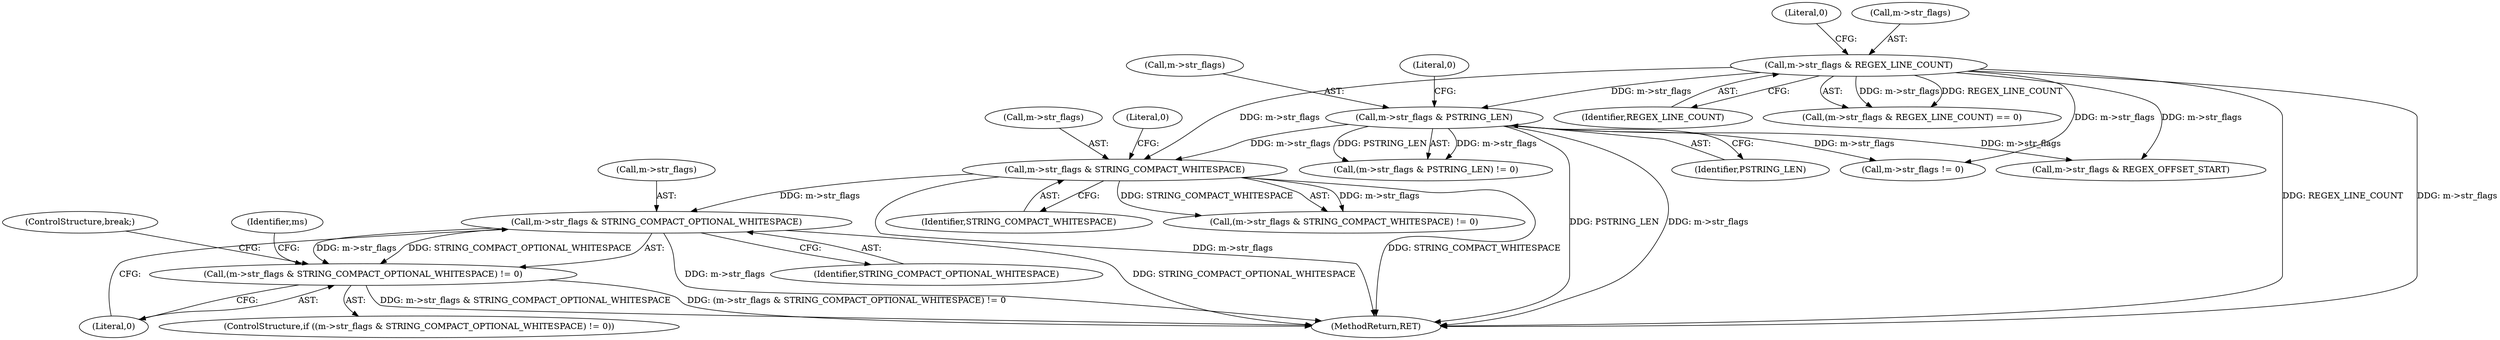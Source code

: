 digraph "0_file_4a284c89d6ef11aca34da65da7d673050a5ea320_0@pointer" {
"1000229" [label="(Call,m->str_flags & STRING_COMPACT_OPTIONAL_WHITESPACE)"];
"1000213" [label="(Call,m->str_flags & STRING_COMPACT_WHITESPACE)"];
"1000136" [label="(Call,m->str_flags & PSTRING_LEN)"];
"1000123" [label="(Call,m->str_flags & REGEX_LINE_COUNT)"];
"1000228" [label="(Call,(m->str_flags & STRING_COMPACT_OPTIONAL_WHITESPACE) != 0)"];
"1000230" [label="(Call,m->str_flags)"];
"1000237" [label="(Identifier,ms)"];
"1000141" [label="(Literal,0)"];
"1000213" [label="(Call,m->str_flags & STRING_COMPACT_WHITESPACE)"];
"1000140" [label="(Identifier,PSTRING_LEN)"];
"1000137" [label="(Call,m->str_flags)"];
"1000212" [label="(Call,(m->str_flags & STRING_COMPACT_WHITESPACE) != 0)"];
"1000127" [label="(Identifier,REGEX_LINE_COUNT)"];
"1000234" [label="(Literal,0)"];
"1000256" [label="(MethodReturn,RET)"];
"1000217" [label="(Identifier,STRING_COMPACT_WHITESPACE)"];
"1000218" [label="(Literal,0)"];
"1000157" [label="(Call,m->str_flags != 0)"];
"1000128" [label="(Literal,0)"];
"1000214" [label="(Call,m->str_flags)"];
"1000228" [label="(Call,(m->str_flags & STRING_COMPACT_OPTIONAL_WHITESPACE) != 0)"];
"1000227" [label="(ControlStructure,if ((m->str_flags & STRING_COMPACT_OPTIONAL_WHITESPACE) != 0))"];
"1000174" [label="(Call,m->str_flags & REGEX_OFFSET_START)"];
"1000123" [label="(Call,m->str_flags & REGEX_LINE_COUNT)"];
"1000136" [label="(Call,m->str_flags & PSTRING_LEN)"];
"1000243" [label="(ControlStructure,break;)"];
"1000124" [label="(Call,m->str_flags)"];
"1000233" [label="(Identifier,STRING_COMPACT_OPTIONAL_WHITESPACE)"];
"1000135" [label="(Call,(m->str_flags & PSTRING_LEN) != 0)"];
"1000122" [label="(Call,(m->str_flags & REGEX_LINE_COUNT) == 0)"];
"1000229" [label="(Call,m->str_flags & STRING_COMPACT_OPTIONAL_WHITESPACE)"];
"1000229" -> "1000228"  [label="AST: "];
"1000229" -> "1000233"  [label="CFG: "];
"1000230" -> "1000229"  [label="AST: "];
"1000233" -> "1000229"  [label="AST: "];
"1000234" -> "1000229"  [label="CFG: "];
"1000229" -> "1000256"  [label="DDG: STRING_COMPACT_OPTIONAL_WHITESPACE"];
"1000229" -> "1000256"  [label="DDG: m->str_flags"];
"1000229" -> "1000228"  [label="DDG: m->str_flags"];
"1000229" -> "1000228"  [label="DDG: STRING_COMPACT_OPTIONAL_WHITESPACE"];
"1000213" -> "1000229"  [label="DDG: m->str_flags"];
"1000213" -> "1000212"  [label="AST: "];
"1000213" -> "1000217"  [label="CFG: "];
"1000214" -> "1000213"  [label="AST: "];
"1000217" -> "1000213"  [label="AST: "];
"1000218" -> "1000213"  [label="CFG: "];
"1000213" -> "1000256"  [label="DDG: STRING_COMPACT_WHITESPACE"];
"1000213" -> "1000256"  [label="DDG: m->str_flags"];
"1000213" -> "1000212"  [label="DDG: m->str_flags"];
"1000213" -> "1000212"  [label="DDG: STRING_COMPACT_WHITESPACE"];
"1000136" -> "1000213"  [label="DDG: m->str_flags"];
"1000123" -> "1000213"  [label="DDG: m->str_flags"];
"1000136" -> "1000135"  [label="AST: "];
"1000136" -> "1000140"  [label="CFG: "];
"1000137" -> "1000136"  [label="AST: "];
"1000140" -> "1000136"  [label="AST: "];
"1000141" -> "1000136"  [label="CFG: "];
"1000136" -> "1000256"  [label="DDG: PSTRING_LEN"];
"1000136" -> "1000256"  [label="DDG: m->str_flags"];
"1000136" -> "1000135"  [label="DDG: m->str_flags"];
"1000136" -> "1000135"  [label="DDG: PSTRING_LEN"];
"1000123" -> "1000136"  [label="DDG: m->str_flags"];
"1000136" -> "1000157"  [label="DDG: m->str_flags"];
"1000136" -> "1000174"  [label="DDG: m->str_flags"];
"1000123" -> "1000122"  [label="AST: "];
"1000123" -> "1000127"  [label="CFG: "];
"1000124" -> "1000123"  [label="AST: "];
"1000127" -> "1000123"  [label="AST: "];
"1000128" -> "1000123"  [label="CFG: "];
"1000123" -> "1000256"  [label="DDG: REGEX_LINE_COUNT"];
"1000123" -> "1000256"  [label="DDG: m->str_flags"];
"1000123" -> "1000122"  [label="DDG: m->str_flags"];
"1000123" -> "1000122"  [label="DDG: REGEX_LINE_COUNT"];
"1000123" -> "1000157"  [label="DDG: m->str_flags"];
"1000123" -> "1000174"  [label="DDG: m->str_flags"];
"1000228" -> "1000227"  [label="AST: "];
"1000228" -> "1000234"  [label="CFG: "];
"1000234" -> "1000228"  [label="AST: "];
"1000237" -> "1000228"  [label="CFG: "];
"1000243" -> "1000228"  [label="CFG: "];
"1000228" -> "1000256"  [label="DDG: (m->str_flags & STRING_COMPACT_OPTIONAL_WHITESPACE) != 0"];
"1000228" -> "1000256"  [label="DDG: m->str_flags & STRING_COMPACT_OPTIONAL_WHITESPACE"];
}
